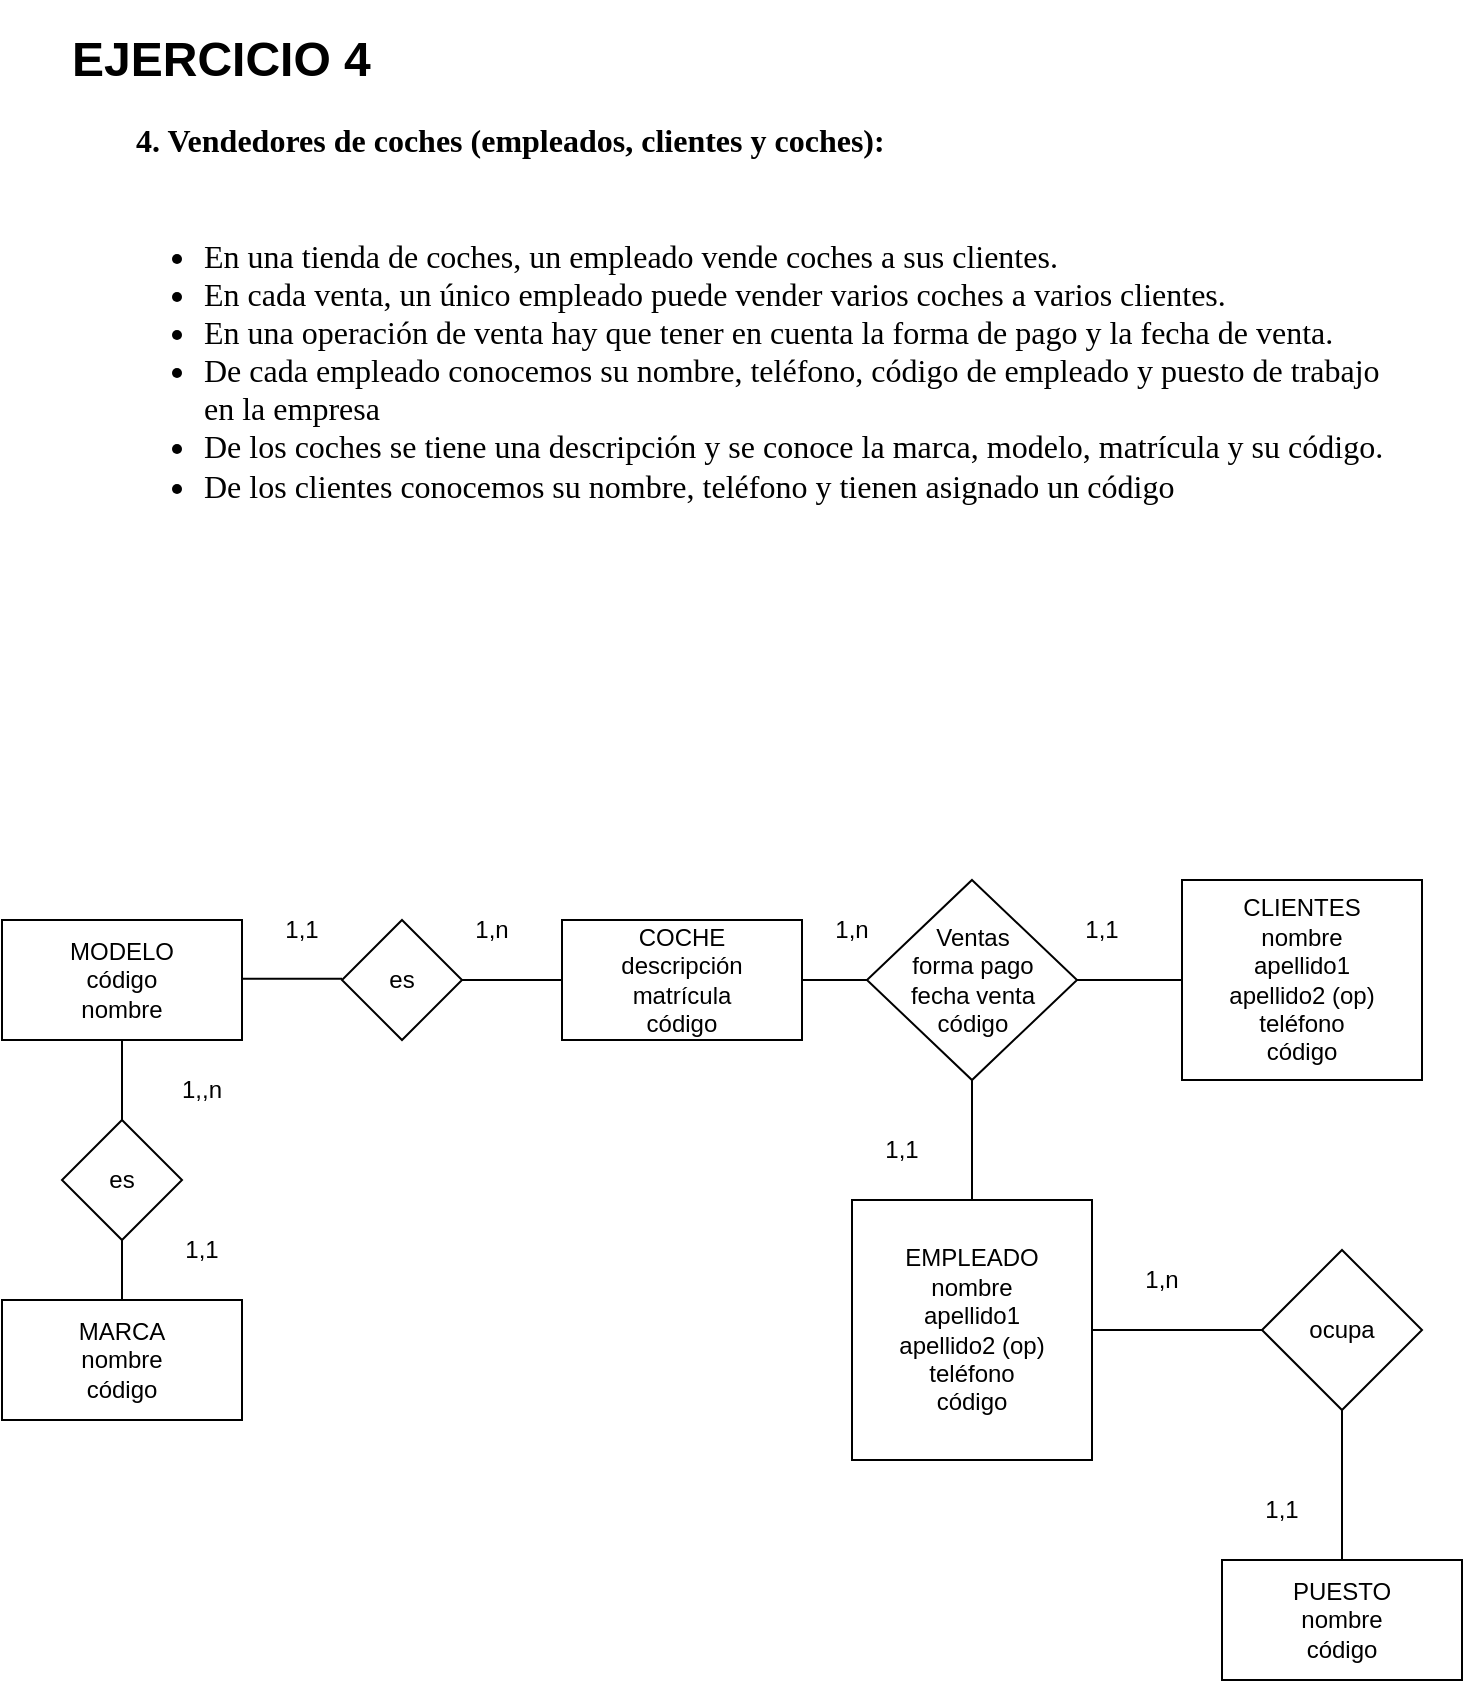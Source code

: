 <mxfile version="20.3.0" type="device"><diagram id="R2lEEEUBdFMjLlhIrx00" name="Page-1"><mxGraphModel dx="1422" dy="849" grid="1" gridSize="10" guides="1" tooltips="1" connect="1" arrows="1" fold="1" page="1" pageScale="1" pageWidth="850" pageHeight="1100" math="0" shadow="0" extFonts="Permanent Marker^https://fonts.googleapis.com/css?family=Permanent+Marker"><root><mxCell id="0"/><mxCell id="1" parent="0"/><mxCell id="JVGB18znZARm_pOV8cj5-2" value="CLIENTES&lt;br&gt;nombre&lt;br&gt;apellido1&lt;br&gt;apellido2 (op)&lt;br&gt;teléfono&lt;br&gt;código" style="rounded=0;whiteSpace=wrap;html=1;" parent="1" vertex="1"><mxGeometry x="650" y="460" width="120" height="100" as="geometry"/></mxCell><mxCell id="JVGB18znZARm_pOV8cj5-3" value="EMPLEADO&lt;br&gt;nombre&lt;br&gt;apellido1&lt;br&gt;apellido2 (op)&lt;br&gt;teléfono&lt;br&gt;código" style="rounded=0;whiteSpace=wrap;html=1;" parent="1" vertex="1"><mxGeometry x="485" y="620" width="120" height="130" as="geometry"/></mxCell><mxCell id="JVGB18znZARm_pOV8cj5-4" value="COCHE&lt;br&gt;descripción&lt;br&gt;matrícula&lt;br&gt;código" style="rounded=0;whiteSpace=wrap;html=1;" parent="1" vertex="1"><mxGeometry x="340" y="480" width="120" height="60" as="geometry"/></mxCell><mxCell id="JVGB18znZARm_pOV8cj5-33" value="" style="endArrow=none;html=1;rounded=0;exitX=1;exitY=0.5;exitDx=0;exitDy=0;entryX=0;entryY=0.5;entryDx=0;entryDy=0;" parent="1" source="2GA6twRL0101naUJE5P1-8" target="JVGB18znZARm_pOV8cj5-2" edge="1"><mxGeometry width="50" height="50" relative="1" as="geometry"><mxPoint x="590" y="510" as="sourcePoint"/><mxPoint x="710" y="640" as="targetPoint"/></mxGeometry></mxCell><mxCell id="JVGB18znZARm_pOV8cj5-35" value="" style="endArrow=none;html=1;rounded=0;exitX=0.5;exitY=0;exitDx=0;exitDy=0;entryX=0.5;entryY=1;entryDx=0;entryDy=0;" parent="1" source="JVGB18znZARm_pOV8cj5-3" target="2GA6twRL0101naUJE5P1-8" edge="1"><mxGeometry width="50" height="50" relative="1" as="geometry"><mxPoint x="660" y="690" as="sourcePoint"/><mxPoint x="550" y="550" as="targetPoint"/></mxGeometry></mxCell><mxCell id="JVGB18znZARm_pOV8cj5-36" value="1,1" style="text;html=1;strokeColor=none;fillColor=none;align=center;verticalAlign=middle;whiteSpace=wrap;rounded=0;" parent="1" vertex="1"><mxGeometry x="580" y="470" width="60" height="30" as="geometry"/></mxCell><mxCell id="JVGB18znZARm_pOV8cj5-38" value="1,1" style="text;html=1;strokeColor=none;fillColor=none;align=center;verticalAlign=middle;whiteSpace=wrap;rounded=0;" parent="1" vertex="1"><mxGeometry x="480" y="580" width="60" height="30" as="geometry"/></mxCell><mxCell id="JVGB18znZARm_pOV8cj5-40" value="MODELO&lt;br&gt;código&lt;br&gt;nombre" style="rounded=0;whiteSpace=wrap;html=1;" parent="1" vertex="1"><mxGeometry x="60" y="480" width="120" height="60" as="geometry"/></mxCell><mxCell id="JVGB18znZARm_pOV8cj5-41" value="MARCA&lt;br&gt;nombre&lt;br&gt;código" style="rounded=0;whiteSpace=wrap;html=1;" parent="1" vertex="1"><mxGeometry x="60" y="670" width="120" height="60" as="geometry"/></mxCell><mxCell id="JVGB18znZARm_pOV8cj5-42" value="es" style="rhombus;whiteSpace=wrap;html=1;" parent="1" vertex="1"><mxGeometry x="230" y="480" width="60" height="60" as="geometry"/></mxCell><mxCell id="JVGB18znZARm_pOV8cj5-45" value="es" style="rhombus;whiteSpace=wrap;html=1;" parent="1" vertex="1"><mxGeometry x="90" y="580" width="60" height="60" as="geometry"/></mxCell><mxCell id="JVGB18znZARm_pOV8cj5-46" value="" style="endArrow=none;html=1;rounded=0;exitX=1;exitY=0.5;exitDx=0;exitDy=0;entryX=0;entryY=0.5;entryDx=0;entryDy=0;" parent="1" source="JVGB18znZARm_pOV8cj5-42" target="JVGB18znZARm_pOV8cj5-4" edge="1"><mxGeometry width="50" height="50" relative="1" as="geometry"><mxPoint x="410" y="680" as="sourcePoint"/><mxPoint x="460" y="630" as="targetPoint"/></mxGeometry></mxCell><mxCell id="JVGB18znZARm_pOV8cj5-47" value="" style="endArrow=none;html=1;rounded=0;exitX=1;exitY=0.5;exitDx=0;exitDy=0;entryX=0;entryY=0.5;entryDx=0;entryDy=0;" parent="1" edge="1"><mxGeometry width="50" height="50" relative="1" as="geometry"><mxPoint x="180" y="509.41" as="sourcePoint"/><mxPoint x="230" y="509.41" as="targetPoint"/></mxGeometry></mxCell><mxCell id="JVGB18znZARm_pOV8cj5-48" value="" style="endArrow=none;html=1;rounded=0;exitX=0.5;exitY=0;exitDx=0;exitDy=0;entryX=0.5;entryY=1;entryDx=0;entryDy=0;" parent="1" source="JVGB18znZARm_pOV8cj5-45" target="JVGB18znZARm_pOV8cj5-40" edge="1"><mxGeometry width="50" height="50" relative="1" as="geometry"><mxPoint x="310" y="530" as="sourcePoint"/><mxPoint x="360" y="530" as="targetPoint"/></mxGeometry></mxCell><mxCell id="JVGB18znZARm_pOV8cj5-49" value="" style="endArrow=none;html=1;rounded=0;exitX=0.5;exitY=0;exitDx=0;exitDy=0;entryX=0.5;entryY=1;entryDx=0;entryDy=0;" parent="1" source="JVGB18znZARm_pOV8cj5-41" target="JVGB18znZARm_pOV8cj5-45" edge="1"><mxGeometry width="50" height="50" relative="1" as="geometry"><mxPoint x="320" y="540" as="sourcePoint"/><mxPoint x="370" y="540" as="targetPoint"/></mxGeometry></mxCell><mxCell id="2GA6twRL0101naUJE5P1-1" value="&lt;h1&gt;EJERCICIO 4&lt;/h1&gt;&lt;p id=&quot;docs-internal-guid-eaf530c0-7fff-511e-5022-882c46446762&quot; style=&quot;line-height:1.2;margin-left: 24pt;text-indent: -18pt;margin-top:0pt;margin-bottom:0pt;padding:0pt 0pt 0pt 18pt;&quot; dir=&quot;ltr&quot;&gt;&lt;span style=&quot;font-size: 12pt; font-family: &amp;quot;Liberation Serif&amp;quot;; background-color: transparent; font-weight: 700; font-variant-numeric: normal; font-variant-east-asian: normal; vertical-align: baseline;&quot;&gt;4. Vendedores de coches (empleados, clientes y coches):&amp;nbsp;&lt;/span&gt;&lt;/p&gt;&lt;p&gt;&lt;br&gt;&lt;/p&gt;&lt;ul style=&quot;margin-top:0;margin-bottom:0;padding-inline-start:48px;&quot;&gt;&lt;li aria-level=&quot;1&quot; style=&quot;list-style-type: disc; font-size: 12pt; font-family: &amp;quot;Liberation Serif&amp;quot;; background-color: transparent; font-variant-numeric: normal; font-variant-east-asian: normal; vertical-align: baseline; margin-left: 13.5pt;&quot; dir=&quot;ltr&quot;&gt;&lt;p role=&quot;presentation&quot; style=&quot;line-height:1.2;margin-top:0pt;margin-bottom:0pt;&quot; dir=&quot;ltr&quot;&gt;&lt;span style=&quot;font-size: 12pt; background-color: transparent; font-variant-numeric: normal; font-variant-east-asian: normal; vertical-align: baseline;&quot;&gt;En una tienda de coches, un empleado vende coches a sus clientes.&amp;nbsp;&lt;/span&gt;&lt;/p&gt;&lt;/li&gt;&lt;li aria-level=&quot;1&quot; style=&quot;list-style-type: disc; font-size: 12pt; font-family: &amp;quot;Liberation Serif&amp;quot;; background-color: transparent; font-variant-numeric: normal; font-variant-east-asian: normal; vertical-align: baseline; margin-left: 13.5pt;&quot; dir=&quot;ltr&quot;&gt;&lt;p role=&quot;presentation&quot; style=&quot;line-height:1.2;margin-top:0pt;margin-bottom:0pt;&quot; dir=&quot;ltr&quot;&gt;&lt;span style=&quot;font-size: 12pt; background-color: transparent; font-variant-numeric: normal; font-variant-east-asian: normal; vertical-align: baseline;&quot;&gt;En cada venta, un único empleado puede vender varios coches a varios clientes.&amp;nbsp;&lt;/span&gt;&lt;/p&gt;&lt;/li&gt;&lt;li aria-level=&quot;1&quot; style=&quot;list-style-type: disc; font-size: 12pt; font-family: &amp;quot;Liberation Serif&amp;quot;; background-color: transparent; font-variant-numeric: normal; font-variant-east-asian: normal; vertical-align: baseline; margin-left: 13.5pt;&quot; dir=&quot;ltr&quot;&gt;&lt;p role=&quot;presentation&quot; style=&quot;line-height:1.2;margin-top:0pt;margin-bottom:0pt;&quot; dir=&quot;ltr&quot;&gt;&lt;span style=&quot;font-size: 12pt; background-color: transparent; font-variant-numeric: normal; font-variant-east-asian: normal; vertical-align: baseline;&quot;&gt;En una operación de venta hay que tener en cuenta la forma de pago y la fecha de venta.&amp;nbsp;&lt;/span&gt;&lt;/p&gt;&lt;/li&gt;&lt;li aria-level=&quot;1&quot; style=&quot;list-style-type: disc; font-size: 12pt; font-family: &amp;quot;Liberation Serif&amp;quot;; background-color: transparent; font-variant-numeric: normal; font-variant-east-asian: normal; vertical-align: baseline; margin-left: 13.5pt;&quot; dir=&quot;ltr&quot;&gt;&lt;p role=&quot;presentation&quot; style=&quot;line-height:1.2;margin-top:0pt;margin-bottom:0pt;&quot; dir=&quot;ltr&quot;&gt;&lt;span style=&quot;font-size: 12pt; background-color: transparent; font-variant-numeric: normal; font-variant-east-asian: normal; vertical-align: baseline;&quot;&gt;De cada empleado conocemos su nombre, teléfono, código de empleado y puesto de trabajo en la empresa&lt;/span&gt;&lt;/p&gt;&lt;/li&gt;&lt;li aria-level=&quot;1&quot; style=&quot;list-style-type: disc; font-size: 12pt; font-family: &amp;quot;Liberation Serif&amp;quot;; background-color: transparent; font-variant-numeric: normal; font-variant-east-asian: normal; vertical-align: baseline; margin-left: 13.5pt;&quot; dir=&quot;ltr&quot;&gt;&lt;p role=&quot;presentation&quot; style=&quot;line-height:1.2;margin-top:0pt;margin-bottom:0pt;&quot; dir=&quot;ltr&quot;&gt;&lt;span style=&quot;font-size: 12pt; background-color: transparent; font-variant-numeric: normal; font-variant-east-asian: normal; vertical-align: baseline;&quot;&gt;De los coches se tiene una descripción y se conoce la marca, modelo, matrícula y su código.&lt;/span&gt;&lt;/p&gt;&lt;/li&gt;&lt;li aria-level=&quot;1&quot; style=&quot;list-style-type: disc; font-size: 12pt; font-family: &amp;quot;Liberation Serif&amp;quot;; background-color: transparent; font-variant-numeric: normal; font-variant-east-asian: normal; vertical-align: baseline; margin-left: 13.5pt;&quot; dir=&quot;ltr&quot;&gt;&lt;p role=&quot;presentation&quot; style=&quot;line-height:1.2;margin-top:0pt;margin-bottom:0pt;&quot; dir=&quot;ltr&quot;&gt;&lt;span style=&quot;font-size: 12pt; background-color: transparent; font-variant-numeric: normal; font-variant-east-asian: normal; vertical-align: baseline;&quot;&gt;De los clientes conocemos su nombre, teléfono y tienen asignado un código&lt;/span&gt;&lt;/p&gt;&lt;/li&gt;&lt;/ul&gt;" style="text;html=1;strokeColor=none;fillColor=none;spacing=5;spacingTop=-20;whiteSpace=wrap;overflow=hidden;rounded=0;" vertex="1" parent="1"><mxGeometry x="90" y="30" width="670" height="310" as="geometry"/></mxCell><mxCell id="2GA6twRL0101naUJE5P1-2" value="PUESTO&lt;br&gt;nombre&lt;br&gt;código" style="rounded=0;whiteSpace=wrap;html=1;" vertex="1" parent="1"><mxGeometry x="670" y="800" width="120" height="60" as="geometry"/></mxCell><mxCell id="2GA6twRL0101naUJE5P1-3" value="" style="endArrow=none;html=1;rounded=0;entryX=0.5;entryY=0;entryDx=0;entryDy=0;exitX=0.5;exitY=1;exitDx=0;exitDy=0;startArrow=none;" edge="1" parent="1" source="2GA6twRL0101naUJE5P1-4" target="2GA6twRL0101naUJE5P1-2"><mxGeometry width="50" height="50" relative="1" as="geometry"><mxPoint x="410" y="650" as="sourcePoint"/><mxPoint x="460" y="600" as="targetPoint"/></mxGeometry></mxCell><mxCell id="2GA6twRL0101naUJE5P1-4" value="ocupa" style="rhombus;whiteSpace=wrap;html=1;" vertex="1" parent="1"><mxGeometry x="690" y="645" width="80" height="80" as="geometry"/></mxCell><mxCell id="2GA6twRL0101naUJE5P1-5" value="" style="endArrow=none;html=1;rounded=0;entryX=0;entryY=0.5;entryDx=0;entryDy=0;exitX=1;exitY=0.5;exitDx=0;exitDy=0;" edge="1" parent="1" source="JVGB18znZARm_pOV8cj5-3" target="2GA6twRL0101naUJE5P1-4"><mxGeometry width="50" height="50" relative="1" as="geometry"><mxPoint x="590" y="685" as="sourcePoint"/><mxPoint x="850" y="685" as="targetPoint"/></mxGeometry></mxCell><mxCell id="2GA6twRL0101naUJE5P1-6" value="1,1" style="text;html=1;strokeColor=none;fillColor=none;align=center;verticalAlign=middle;whiteSpace=wrap;rounded=0;" vertex="1" parent="1"><mxGeometry x="670" y="760" width="60" height="30" as="geometry"/></mxCell><mxCell id="2GA6twRL0101naUJE5P1-7" value="1,n" style="text;html=1;strokeColor=none;fillColor=none;align=center;verticalAlign=middle;whiteSpace=wrap;rounded=0;" vertex="1" parent="1"><mxGeometry x="610" y="645" width="60" height="30" as="geometry"/></mxCell><mxCell id="2GA6twRL0101naUJE5P1-8" value="Ventas&lt;br&gt;forma pago&lt;br&gt;fecha venta&lt;br&gt;código" style="rhombus;whiteSpace=wrap;html=1;" vertex="1" parent="1"><mxGeometry x="492.5" y="460" width="105" height="100" as="geometry"/></mxCell><mxCell id="2GA6twRL0101naUJE5P1-9" value="1,n" style="text;html=1;strokeColor=none;fillColor=none;align=center;verticalAlign=middle;whiteSpace=wrap;rounded=0;" vertex="1" parent="1"><mxGeometry x="275" y="470" width="60" height="30" as="geometry"/></mxCell><mxCell id="2GA6twRL0101naUJE5P1-10" value="1,1" style="text;html=1;strokeColor=none;fillColor=none;align=center;verticalAlign=middle;whiteSpace=wrap;rounded=0;" vertex="1" parent="1"><mxGeometry x="180" y="470" width="60" height="30" as="geometry"/></mxCell><mxCell id="2GA6twRL0101naUJE5P1-11" value="1,,n" style="text;html=1;strokeColor=none;fillColor=none;align=center;verticalAlign=middle;whiteSpace=wrap;rounded=0;" vertex="1" parent="1"><mxGeometry x="130" y="550" width="60" height="30" as="geometry"/></mxCell><mxCell id="2GA6twRL0101naUJE5P1-12" value="1,1" style="text;html=1;strokeColor=none;fillColor=none;align=center;verticalAlign=middle;whiteSpace=wrap;rounded=0;" vertex="1" parent="1"><mxGeometry x="130" y="630" width="60" height="30" as="geometry"/></mxCell><mxCell id="2GA6twRL0101naUJE5P1-13" value="" style="endArrow=none;html=1;rounded=0;exitX=1;exitY=0.5;exitDx=0;exitDy=0;entryX=0;entryY=0.5;entryDx=0;entryDy=0;" edge="1" parent="1" source="JVGB18znZARm_pOV8cj5-4" target="2GA6twRL0101naUJE5P1-8"><mxGeometry width="50" height="50" relative="1" as="geometry"><mxPoint x="420" y="480" as="sourcePoint"/><mxPoint x="470" y="430" as="targetPoint"/></mxGeometry></mxCell><mxCell id="2GA6twRL0101naUJE5P1-14" value="1,n" style="text;html=1;strokeColor=none;fillColor=none;align=center;verticalAlign=middle;whiteSpace=wrap;rounded=0;" vertex="1" parent="1"><mxGeometry x="455" y="470" width="60" height="30" as="geometry"/></mxCell></root></mxGraphModel></diagram></mxfile>